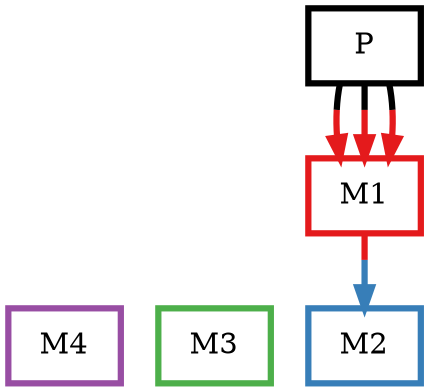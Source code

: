 digraph barS {
	{
		rank=same
	4 [shape=box,penwidth=3,colorscheme=set19,color=4,label="M4"]
	}
	{
		rank=same
		4 [shape=box,penwidth=3,colorscheme=set19,color=4,label="M4"]
		3 [shape=box,penwidth=3,colorscheme=set19,color=3,label="M3"]
		2 [shape=box,penwidth=3,colorscheme=set19,color=2,label="M2"]
	}
	1 [shape=box,penwidth=3,colorscheme=set19,color=1,label="M1"]
	0 [shape=box,penwidth=3,colorscheme=set19,color=0,label="P"]
	1 -> 2 [penwidth=3,colorscheme=set19,color="1;0.5:2"]
	0 -> 1 [penwidth=3,colorscheme=set19,color="0;0.5:1"]
	0 -> 1 [penwidth=3,colorscheme=set19,color="0;0.5:1"]
	0 -> 1 [penwidth=3,colorscheme=set19,color="0;0.5:1"]
}
